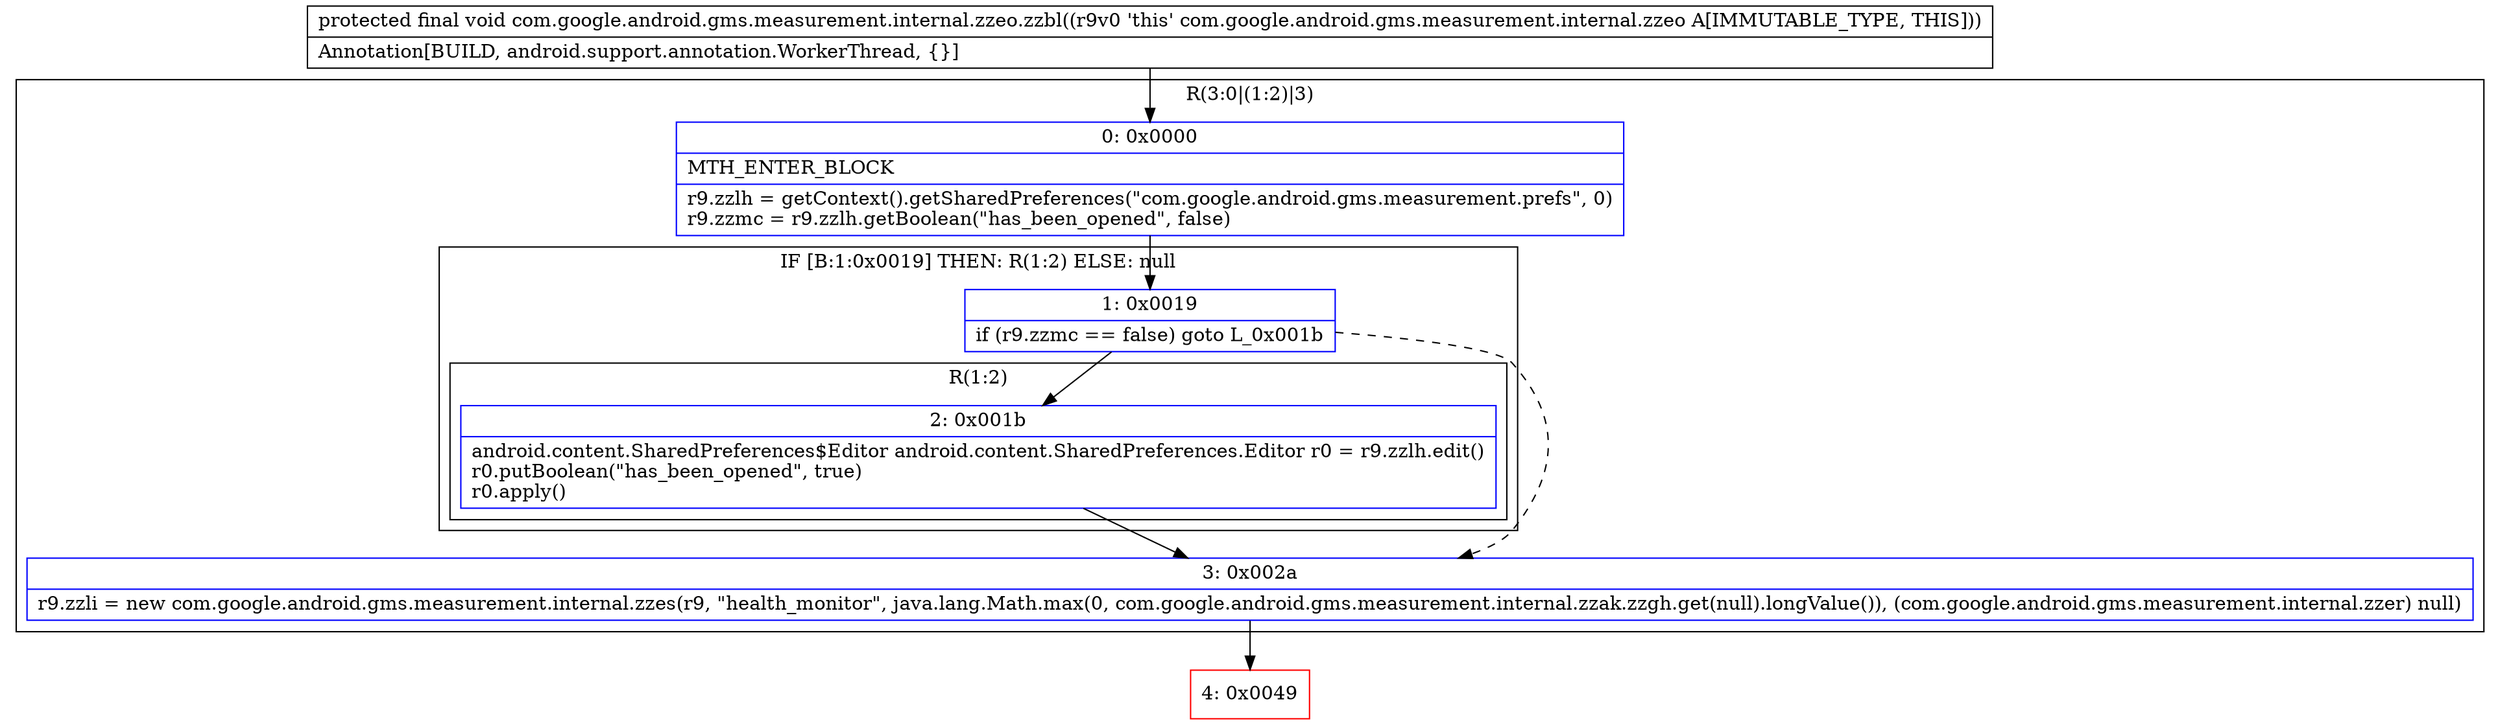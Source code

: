 digraph "CFG forcom.google.android.gms.measurement.internal.zzeo.zzbl()V" {
subgraph cluster_Region_2038813546 {
label = "R(3:0|(1:2)|3)";
node [shape=record,color=blue];
Node_0 [shape=record,label="{0\:\ 0x0000|MTH_ENTER_BLOCK\l|r9.zzlh = getContext().getSharedPreferences(\"com.google.android.gms.measurement.prefs\", 0)\lr9.zzmc = r9.zzlh.getBoolean(\"has_been_opened\", false)\l}"];
subgraph cluster_IfRegion_1316360594 {
label = "IF [B:1:0x0019] THEN: R(1:2) ELSE: null";
node [shape=record,color=blue];
Node_1 [shape=record,label="{1\:\ 0x0019|if (r9.zzmc == false) goto L_0x001b\l}"];
subgraph cluster_Region_1952320938 {
label = "R(1:2)";
node [shape=record,color=blue];
Node_2 [shape=record,label="{2\:\ 0x001b|android.content.SharedPreferences$Editor android.content.SharedPreferences.Editor r0 = r9.zzlh.edit()\lr0.putBoolean(\"has_been_opened\", true)\lr0.apply()\l}"];
}
}
Node_3 [shape=record,label="{3\:\ 0x002a|r9.zzli = new com.google.android.gms.measurement.internal.zzes(r9, \"health_monitor\", java.lang.Math.max(0, com.google.android.gms.measurement.internal.zzak.zzgh.get(null).longValue()), (com.google.android.gms.measurement.internal.zzer) null)\l}"];
}
Node_4 [shape=record,color=red,label="{4\:\ 0x0049}"];
MethodNode[shape=record,label="{protected final void com.google.android.gms.measurement.internal.zzeo.zzbl((r9v0 'this' com.google.android.gms.measurement.internal.zzeo A[IMMUTABLE_TYPE, THIS]))  | Annotation[BUILD, android.support.annotation.WorkerThread, \{\}]\l}"];
MethodNode -> Node_0;
Node_0 -> Node_1;
Node_1 -> Node_2;
Node_1 -> Node_3[style=dashed];
Node_2 -> Node_3;
Node_3 -> Node_4;
}

